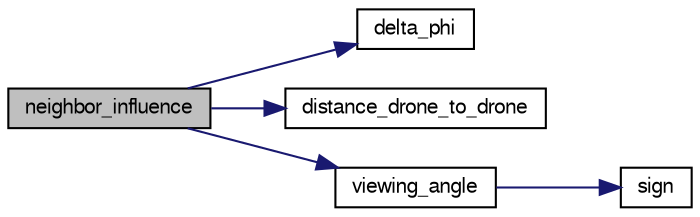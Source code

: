 digraph "neighbor_influence"
{
  edge [fontname="FreeSans",fontsize="10",labelfontname="FreeSans",labelfontsize="10"];
  node [fontname="FreeSans",fontsize="10",shape=record];
  rankdir="LR";
  Node1 [label="neighbor_influence",height=0.2,width=0.4,color="black", fillcolor="grey75", style="filled", fontcolor="black"];
  Node1 -> Node2 [color="midnightblue",fontsize="10",style="solid",fontname="FreeSans"];
  Node2 [label="delta_phi",height=0.2,width=0.4,color="black", fillcolor="white", style="filled",URL="$nav__fish_8c.html#ac7f5aa101851d1bc52e80625037a7fbd",tooltip="calculates difference between two headings "];
  Node1 -> Node3 [color="midnightblue",fontsize="10",style="solid",fontname="FreeSans"];
  Node3 [label="distance_drone_to_drone",height=0.2,width=0.4,color="black", fillcolor="white", style="filled",URL="$nav__fish_8c.html#a32e7c37a922432f684505b726d724051",tooltip="calculates the distance between two uavs "];
  Node1 -> Node4 [color="midnightblue",fontsize="10",style="solid",fontname="FreeSans"];
  Node4 [label="viewing_angle",height=0.2,width=0.4,color="black", fillcolor="white", style="filled",URL="$nav__fish_8c.html#a7c7502a079a6db56c8e70fc5d8d18700",tooltip="calculates a uav&#39;s viewing angle on another uav "];
  Node4 -> Node5 [color="midnightblue",fontsize="10",style="solid",fontname="FreeSans"];
  Node5 [label="sign",height=0.2,width=0.4,color="black", fillcolor="white", style="filled",URL="$nav__fish_8c.html#ab74daa0c9784c63e060bfb98cc06fbf5",tooltip="sign function "];
}
